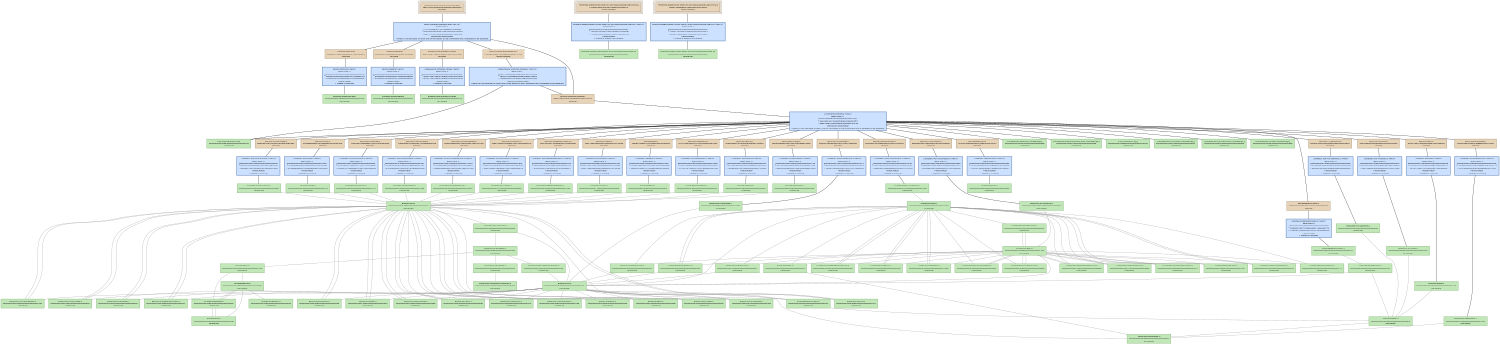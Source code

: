 digraph FontInfo {
   size = "10.000000,8.500000";
   concentrate = false;

   node [ shape = box, style = filled, color = "0.3 0.5 0.6", fillcolor = "0.3 0.2 0.9", fontname = "Monaco", fontsize = "9" ];
   n00001 [ label = "Development/FontInfo.mexmac.app\nad87319554f22ae25a6df5d270e88322\nMissing", color = "0.1 0.5 0.5", fillcolor = "0.1 0.2 0.9", peripheries = 3 ];
   n00002 [ label = "Contents/Info.plist\n26b0ac991a829b6f66872193ef08f3c4\nMissing", color = "0.1 0.5 0.5", fillcolor = "0.1 0.2 0.9" ];
   n00003 [ label = "FontInfo.build/Info.plist\n000000004355fe490000000000000296\nUpToDate" ];
   n00004 [ label = "Contents/PkgInfo\nea9af6f21b59d833c351afa2f4e9bbaa\nMissing", color = "0.1 0.5 0.5", fillcolor = "0.1 0.2 0.9" ];
   n00005 [ label = "FontInfo.build/PkgInfo\n000000004355fe490000000000000008\nUpToDate" ];
   n00006 [ label = "English.lproj/InfoPlist.strings\n4629125e77d84518dbe1508f1b76763b\nMissing", color = "0.1 0.5 0.5", fillcolor = "0.1 0.2 0.9" ];
   n00007 [ label = "English.lproj/InfoPlist.strings\n00000000434c45840000000000000228\nUpToDate" ];
   n00008 [ label = "ppc/PsychError.o\n9caa83df01081a9e0ced9f086776f603\nMissing", color = "0.1 0.5 0.5", fillcolor = "0.1 0.2 0.9" ];
   n00009 [ label = "Base/PsychError.c\n00000000434c4585000000000000563d\nUpToDate" ];
   n00010 [ label = "ppc/PsychRegisterProject.o\n099c0f9c33140f58ff62975cf48da5e1\nMissing", color = "0.1 0.5 0.5", fillcolor = "0.1 0.2 0.9" ];
   n00011 [ label = "Base/PsychRegisterProject.c\n00000000434c458500000000000012e6\nUpToDate" ];
   n00012 [ label = "ppc/PsychHelp.o\nb0bc13e65b00896344bd4c015cc429f4\nMissing", color = "0.1 0.5 0.5", fillcolor = "0.1 0.2 0.9" ];
   n00013 [ label = "Base/PsychHelp.c\n00000000434c811d00000000000005b8\nUpToDate" ];
   n00014 [ label = "ppc/MiniBox.o\n268dfa1f3d981c7c6dae5a83487bc6e5\nMissing", color = "0.1 0.5 0.5", fillcolor = "0.1 0.2 0.9" ];
   n00015 [ label = "Base/MiniBox.c\n00000000434c45850000000000000f4f\nUpToDate" ];
   n00016 [ label = "ppc/PsychMemory.o\n817016ff74a422c12991e8805e387300\nMissing", color = "0.1 0.5 0.5", fillcolor = "0.1 0.2 0.9" ];
   n00017 [ label = "Base/PsychMemory.c\n00000000434ca96200000000000003a4\nUpToDate" ];
   n00018 [ label = "ppc/ProjectTable.o\n882afa2df9a6a551d464424dd881d22b\nMissing", color = "0.1 0.5 0.5", fillcolor = "0.1 0.2 0.9" ];
   n00019 [ label = "Base/ProjectTable.c\n00000000434c4585000000000000023a\nUpToDate" ];
   n00020 [ label = "ppc/PsychInit.o\n4caebbe8b8857504f00e8e461b53439d\nMissing", color = "0.1 0.5 0.5", fillcolor = "0.1 0.2 0.9" ];
   n00021 [ label = "Base/PsychInit.c\n00000000434c45850000000000000759\nUpToDate" ];
   n00022 [ label = "ppc/PsychTimeGlue.o\nf4232f1885dcb9a07ec27cd715b62b3c\nMissing", color = "0.1 0.5 0.5", fillcolor = "0.1 0.2 0.9" ];
   n00023 [ label = "Base/PsychTimeGlue.c\n000000004355ef98000000000000157f\nUpToDate" ];
   n00024 [ label = "ppc/PsychStructGlue.o\nf4b60827581a4cb6a1ecaff3aef57ea5\nMissing", color = "0.1 0.5 0.5", fillcolor = "0.1 0.2 0.9" ];
   n00025 [ label = "Base/PsychStructGlue.c\n00000000434c45850000000000002bb8\nUpToDate" ];
   n00026 [ label = "ppc/PsychVersioning.o\na1ef6ad34427d6d7e614f7bbd06f564d\nMissing", color = "0.1 0.5 0.5", fillcolor = "0.1 0.2 0.9" ];
   n00027 [ label = "Base/PsychVersioning.c\n000000004355fe4400000000000014ee\nUpToDate" ];
   n00028 [ label = "ppc/MODULEVersion.o\nceac6b2c054ed4b082cc5a25797cd78f\nMissing", color = "0.1 0.5 0.5", fillcolor = "0.1 0.2 0.9" ];
   n00029 [ label = "Screen/MODULEVersion.c\n000000004355fcd7000000000000124e\nUpToDate" ];
   n00030 [ label = "ppc/PsychScriptingGlue.o\n84a4e9dba5a0a1a099c5861b8ccce16b\nMissing", color = "0.1 0.5 0.5", fillcolor = "0.1 0.2 0.9" ];
   n00031 [ label = "Base/PsychScriptingGlue.c\n00000000434c458500000000000105c5\nUpToDate" ];
   n00032 [ label = "ppc/mexversion.o\n163c913bfe2ab9857f44b5263c443c57\nMissing", color = "0.1 0.5 0.5", fillcolor = "0.1 0.2 0.9" ];
   n00033 [ label = "src/mexversion.c\n000000004332d94600000000000002d2\nUpToDate" ];
   n00034 [ label = "ppc/PsychCellGlue.o\n5c850f421f38bddea1c3631656969605\nMissing", color = "0.1 0.5 0.5", fillcolor = "0.1 0.2 0.9" ];
   n00035 [ label = "Base/PsychCellGlue.c\n00000000434c45850000000000001c81\nUpToDate" ];
   n00036 [ label = "ppc/RegisterProject.o\nccbb6d12566e6776a23cb1149854e03b\nMissing", color = "0.1 0.5 0.5", fillcolor = "0.1 0.2 0.9" ];
   n00037 [ label = "Fonts/RegisterProject.c\n00000000434c45850000000000000612\nUpToDate" ];
   n00038 [ label = "ppc/PsychFontGlue.o\na75f484e834c890c8dfdeea69a715f2c\nMissing", color = "0.1 0.5 0.5", fillcolor = "0.1 0.2 0.9" ];
   n00039 [ label = "Fonts/PsychFontGlue.c\n000000004355f3ad000000000000746c\nUpToDate" ];
   n00040 [ label = "ppc/FONTSSynopsis.o\ndf0f4d653b104eb40a2f4f798795b5b2\nMissing", color = "0.1 0.5 0.5", fillcolor = "0.1 0.2 0.9" ];
   n00041 [ label = "Fonts/FONTSSynopsis.c\n00000000434c4585000000000000046a\nUpToDate" ];
   n00042 [ label = "ppc/FONTSNumFonts.o\n8a448cf924392498ea65be56b9a55ee7\nMissing", color = "0.1 0.5 0.5", fillcolor = "0.1 0.2 0.9" ];
   n00043 [ label = "Fonts/FONTSNumFonts.c\n00000000434c45850000000000000408\nUpToDate" ];
   n00044 [ label = "ppc/FONTSFonts.o\n44a75ea6bcac4f88d05e457f65af75a2\nMissing", color = "0.1 0.5 0.5", fillcolor = "0.1 0.2 0.9" ];
   n00045 [ label = "Fonts/FONTSFonts.c\n00000000434c45850000000000002fb3\nUpToDate" ];
   n00046 [ label = "ppc/FontInfo.o\naccb718aa16ff9335edff3194938a00c\nMissing", color = "0.1 0.5 0.5", fillcolor = "0.1 0.2 0.9" ];
   n00047 [ label = "Fonts/FontInfo.c\n00000000434c458500000000000001ae\nUpToDate" ];
   n00048 [ label = "ppc/PsychAuthors.o\n3fd21a306b1aad8b01949184a0896e10\nMissing", color = "0.1 0.5 0.5", fillcolor = "0.1 0.2 0.9" ];
   n00049 [ label = "Base/PsychAuthors.c\n00000000434c81430000000000000d3b\nUpToDate" ];
   n00050 [ label = "MacOS/FontInfo.mexmac\nee8e19fd178052d5a6f4a5cd08124c26\nMissing", color = "0.1 0.5 0.5", fillcolor = "0.1 0.2 0.9" ];
   n00051 [ label = "Frameworks/OpenGL.framework[C]\n00000000434ac55900000000000000ee\nUpToDate" ];
   n00052 [ label = "Frameworks/ApplicationServices.framework[C]\n00000000434ac53300000000000000ee\nUpToDate" ];
   n00053 [ label = "2.95.2/libstdc++.a[C]\n00000000434abb590000000000075c68\nUpToDate" ];
   n00054 [ label = "Frameworks/CoreAudio.framework[C]\n00000000434ac55b00000000000000cc\nUpToDate" ];
   n00055 [ label = "Frameworks/CoreServices.framework[C]\n00000000434ac53600000000000000ee\nUpToDate" ];
   n00056 [ label = "Frameworks/Carbon.framework[C]\n00000000434ac53300000000000000ee\nUpToDate" ];
   n00057 [ label = "mac/mexFunction.map\n000000004332d946000000000000012e\nUpToDate" ];
   n00058 [ label = "<FontInfo.build/Script-2FD614C507306666008DA6B4.sh>[A]\n147bd51b8d10aca3f19bd4f10a7bd912\nDepsUpdated", color = "0.1 0.5 0.5", fillcolor = "0.1 0.2 0.9", peripheries = 3 ];
   n00059 [ label = "FontInfo.build/Script-2FD614C507306666008DA6B4.sh\n000000004355fe4900000000000000ec\nUpToDate" ];
   n00060 [ label = "<FontInfo.build/Script-2FD614C607306666008DA6B4.sh>[A]\n02f0a1396bbd3ce1ed3930c45f7c9b24\nDepsUpdated", color = "0.1 0.5 0.5", fillcolor = "0.1 0.2 0.9", peripheries = 3 ];
   n00061 [ label = "FontInfo.build/Script-2FD614C607306666008DA6B4.sh\n000000004355fe49000000000000003e\nUpToDate" ];
   n00062 [ label = "<MacOS/FontInfo.mexmac>\n13f048e50b2c73b4a62ef032fd757f55\nDepsUpdated", color = "0.1 0.5 0.5", fillcolor = "0.1 0.2 0.9", style = "filled,dashed" ];
   n00063 [ label = "Base/Psych.h\n00000000435548b60000000000000410\nUpToDate" ];
   n00064 [ label = "Base/PsychConstants.h\n00000000435548d4000000000000080d\nUpToDate" ];
   n00065 [ label = "Base/MiniBox.h\n00000000435548d400000000000004d6\nUpToDate" ];
   n00066 [ label = "Base/ProjectTable.h\n00000000435548d400000000000002f6\nUpToDate" ];
   n00067 [ label = "Base/PsychError.h\n00000000435548d40000000000001fe7\nUpToDate" ];
   n00068 [ label = "Base/PsychScriptingGlue.h\n00000000435548f30000000000001a37\nUpToDate" ];
   n00069 [ label = "Base/PsychStructGlue.h\n000000004355496c0000000000000bcc\nUpToDate" ];
   n00070 [ label = "Base/PsychCellGlue.h\n00000000434c458500000000000005c5\nUpToDate" ];
   n00071 [ label = "Base/PsychRegisterProject.h\n00000000435548d400000000000003f1\nUpToDate" ];
   n00072 [ label = "Base/PsychAuthors.h\n00000000435548d400000000000005e9\nUpToDate" ];
   n00073 [ label = "Base/PsychVersioning.h\n00000000435548f300000000000004dd\nUpToDate" ];
   n00074 [ label = "Base/PsychHelp.h\n00000000434c45850000000000000357\nUpToDate" ];
   n00075 [ label = "Base/PsychInit.h\n00000000435548f300000000000002db\nUpToDate" ];
   n00076 [ label = "Base/PsychMemory.h\n00000000435548d40000000000000473\nUpToDate" ];
   n00077 [ label = "Base/PsychTimeGlue.h\n000000004355ef010000000000000483\nUpToDate" ];
   n00078 [ label = "Base/PsychInstrument.h\n00000000435548d400000000000001a8\nUpToDate" ];
   n00079 [ label = "Fonts/RegisterProject.h\n00000000434c45850000000000000299\nUpToDate" ];
   n00080 [ label = "Base/TimeLists.h\n00000000435548f300000000000002a9\nUpToDate" ];
   n00081 [ label = "Base/PsychIncludes.h\n00000000435548d4000000000000074c\nUpToDate" ];
   n00082 [ label = "Base/PsychPlatform.h\n00000000435548d40000000000000589\nUpToDate" ];
   n00083 [ label = "include/mex.h\n000000004332d9460000000000003742\nUpToDate" ];
   n00084 [ label = "OS9ToolboxFragments/Events.h\n00000000434c45850000000000000236\nUpToDate" ];
   n00085 [ label = "Base/PsychPlatformConstants.h\n000000004355492f000000000000070e\nUpToDate" ];
   n00086 [ label = "include/matrix.h\n000000004332d9460000000000009ff2\nUpToDate" ];
   n00087 [ label = "include/mwdebug.h\n000000004332d9460000000000002b3c\nUpToDate" ];
   n00088 [ label = "include/tmwtypes.h\n000000004332d946000000000000458d\nUpToDate" ];
   n00089 [ label = "include/mat.h\n000000004332d94600000000000023ab\nUpToDate" ];
   n00090 [ label = "Base/Psych.h\n00000000435548b60000000000000410\nUpToDate" ];
   n00091 [ label = "Fonts/FontInfo.h\n00000000434c45850000000000000ef4\nUpToDate" ];
   n00092 [ label = "Fonts/PsychFontGlue.h\n00000000434c45850000000000000e47\nUpToDate" ];
   n00093 [ label = "Screen/Screen.h\n000000004355f28e00000000000012e0\nUpToDate" ];
   n00094 [ label = "Screen/PsychRects.h\n00000000434c458500000000000005d5\nUpToDate" ];
   n00095 [ label = "Screen/ScreenTypes.h\n00000000434c458500000000000013b6\nUpToDate" ];
   n00096 [ label = "Screen/PsychVideoGlue.h\n00000000434c458500000000000005d4\nUpToDate" ];
   n00097 [ label = "Screen/PsychScreenGlue.h\n00000000434c45850000000000000d6d\nUpToDate" ];
   n00098 [ label = "Screen/PsychWindowTextGlue.h\n00000000434c458500000000000008ee\nUpToDate" ];
   n00099 [ label = "Screen/WindowBank.h\n000000004355e68c0000000000001b31\nUpToDate" ];
   n00100 [ label = "Screen/PsychWindowGlue.h\n000000004355e21f0000000000000a66\nUpToDate" ];
   n00101 [ label = "Screen/PsychTextureSupport.h\n000000004355a03b0000000000000370\nUpToDate" ];
   n00102 [ label = "Screen/PsychAlphaBlending.h\n00000000434c458500000000000004fb\nUpToDate" ];
   n00103 [ label = "Screen/ScreenArguments.h\n00000000434c45850000000000000ca3\nUpToDate" ];
   n00104 [ label = "Screen/RegisterProject.h\n00000000434c45850000000000000284\nUpToDate" ];
   n00105 [ label = "Screen/WindowHelpers.h\n00000000434c45850000000000000773\nUpToDate" ];
   n00106 [ label = "Fonts/PsychFontGlue.h\n00000000434c45850000000000000e47\nUpToDate" ];
   n00107 [ label = "Fonts/ScreenFontGlue.h\n00000000434c45850000000000000260\nUpToDate" ];
   n00108 [ label = "Fonts/FontInfo.h\n00000000434c45850000000000000ef4\nUpToDate" ];
   n00109 [ label = "Screen/ScreenPreferenceState.h\n000000004355d9f300000000000006ba\nUpToDate" ];
   n00110 [ label = "Screen/Screen.h\n000000004355f28e00000000000012e0\nUpToDate" ];
   n00111 [ label = "Fonts/RegisterProject.h\n00000000434c45850000000000000299\nUpToDate" ];

   node [ shape = box, style = "filled,bold", color = "0.7 0.5 0.7", fillcolor = "0.7 0.2 1.0", fontname = "Monaco", fontsize = "9" ];
   c00001 [ label = "PBXCp Info.plist <wt:0>\nwaitCount: 0\n000000004355fe490000000000000296\n^ 26b0ac9959d7652666872193ef08f152\n= 26b0ac991a829b6f66872193ef08f3c4\nNeedsToRun\n1 output is missing", color = "0.6 0.5 0.7", fillcolor = "0.6 0.2 1.0" ];
   c00002 [ label = "PBXCp PkgInfo <wt:0>\nwaitCount: 0\n00000000000000000000000000000000\n^ ea9af6f21b59d833c351afa2f4e9bbaa\n= ea9af6f21b59d833c351afa2f4e9bbaa\nNeedsToRun\n1 output is missing", color = "0.6 0.5 0.7", fillcolor = "0.6 0.2 1.0" ];
   c00003 [ label = "CpResource InfoPlist.strings <wt:4>\nwaitCount: 0\n00000000000000000000000000000000\n^ 4629125e77d84518dbe1508f1b76763b\n= 4629125e77d84518dbe1508f1b76763b\nNeedsToRun\n1 output is missing", color = "0.6 0.5 0.7", fillcolor = "0.6 0.2 1.0" ];
   c00004 [ label = "CompileC PsychError.o <wt:6>\nwaitCount: 0\n000000004355492f0000000000004529\n^ 9caa83df425d53b10ced9f086776b32a\n= 9caa83df01081a9e0ced9f086776f603\nNeedsToRun\n1 output is missing", color = "0.6 0.5 0.7", fillcolor = "0.6 0.2 1.0" ];
   c00005 [ label = "CompileC PsychRegisterProject.o <wt:6>\nwaitCount: 0\n000000004355492f00000000000001f2\n^ 099c0f9c70414677ff62975cf48da413\n= 099c0f9c33140f58ff62975cf48da5e1\nNeedsToRun\n1 output is missing", color = "0.6 0.5 0.7", fillcolor = "0.6 0.2 1.0" ];
   c00006 [ label = "CompileC PsychHelp.o <wt:6>\nwaitCount: 0\n0000000043558db700000000000016ac\n^ b0bc13e6185504d444bd4c015cc43f58\n= b0bc13e65b00896344bd4c015cc429f4\nNeedsToRun\n1 output is missing", color = "0.6 0.5 0.7", fillcolor = "0.6 0.2 1.0" ];
   c00007 [ label = "CompileC MiniBox.o <wt:6>\nwaitCount: 0\n000000004355492f0000000000001c5b\n^ 268dfa1f7ecd55536dae5a83487bdabe\n= 268dfa1f3d981c7c6dae5a83487bc6e5\nNeedsToRun\n1 output is missing", color = "0.6 0.5 0.7", fillcolor = "0.6 0.2 1.0" ];
   c00008 [ label = "CompileC PsychMemory.o <wt:6>\nwaitCount: 0\n000000004355a5c800000000000010b0\n^ 817016ff37f187092991e8805e3863b0\n= 817016ff74a422c12991e8805e387300\nNeedsToRun\n1 output is missing", color = "0.6 0.5 0.7", fillcolor = "0.6 0.2 1.0" ];
   c00009 [ label = "CompileC ProjectTable.o <wt:6>\nwaitCount: 0\n000000004355492f000000000000112e\n^ 882afa2dbaf3ec7ed464424dd881c305\n= 882afa2df9a6a551d464424dd881d22b\nNeedsToRun\n1 output is missing", color = "0.6 0.5 0.7", fillcolor = "0.6 0.2 1.0" ];
   c00010 [ label = "CompileC PsychInit.o <wt:6>\nwaitCount: 0\n000000004355492f000000000000144d\n^ 4caebbe8fbd03c2bf00e8e461b5357d0\n= 4caebbe8b8857504f00e8e461b53439d\nNeedsToRun\n1 output is missing", color = "0.6 0.5 0.7", fillcolor = "0.6 0.2 1.0" ];
   c00011 [ label = "CompileC PsychTimeGlue.o <wt:6>\nwaitCount: 0\n0000000000190c700000000000001219\n^ f4232f1885c5b5d07ec27cd715b63925\n= f4232f1885dcb9a07ec27cd715b62b3c\nNeedsToRun\n1 output is missing", color = "0.6 0.5 0.7", fillcolor = "0.6 0.2 1.0" ];
   c00012 [ label = "CompileC PsychStructGlue.o <wt:6>\nwaitCount: 0\n000000004355492f00000000000038ac\n^ f4b608271b4f0599a1ecaff3aef54609\n= f4b60827581a4cb6a1ecaff3aef57ea5\nNeedsToRun\n1 output is missing", color = "0.6 0.5 0.7", fillcolor = "0.6 0.2 1.0" ];
   c00013 [ label = "CompileC PsychVersioning.o <wt:6>\nwaitCount: 0\n00000000434cf2ee00000000000007fa\n^ a1ef6ad3076b2439e614f7bbd06f51b7\n= a1ef6ad34427d6d7e614f7bbd06f564d\nNeedsToRun\n1 output is missing", color = "0.6 0.5 0.7", fillcolor = "0.6 0.2 1.0" ];
   c00014 [ label = "CompileC MODULEVersion.o <wt:6>\nwaitCount: 0\n000000004355fcd7000000000000124e\n^ ceac6b2c461b286782cc5a25797cc5c1\n= ceac6b2c054ed4b082cc5a25797cd78f\nNeedsToRun\n1 output is missing", color = "0.6 0.5 0.7", fillcolor = "0.6 0.2 1.0" ];
   c00015 [ label = "CompileC PsychScriptingGlue.o <wt:6>\nwaitCount: 0\n000000004355492f00000000000116d1\n^ 84a4e9dbe6f5e88f99c5861b8ccdf7ba\n= 84a4e9dba5a0a1a099c5861b8ccce16b\nNeedsToRun\n1 output is missing", color = "0.6 0.5 0.7", fillcolor = "0.6 0.2 1.0" ];
   c00016 [ label = "CompileC mexversion.o <wt:6>\nwaitCount: 0\n000000004332d94600000000000002d2\n^ 163c913bbd1860c37f44b5263c443e85\n= 163c913bfe2ab9857f44b5263c443c57\nNeedsToRun\n1 output is missing", color = "0.6 0.5 0.7", fillcolor = "0.6 0.2 1.0" ];
   c00017 [ label = "CompileC PsychCellGlue.o <wt:6>\nwaitCount: 0\n000000004355492f0000000000000f95\n^ 5c850f425c6df4f1a1c3631656969990\n= 5c850f421f38bddea1c3631656969605\nNeedsToRun\n1 output is missing", color = "0.6 0.5 0.7", fillcolor = "0.6 0.2 1.0" ];
   c00018 [ label = "CompileC RegisterProject.o <wt:6>\nwaitCount: 0\n000000000019ab5e000000000000074e\n^ ccbb6d125677cc28a23cb1149854e775\n= ccbb6d12566e6776a23cb1149854e03b\nNeedsToRun\n1 output is missing", color = "0.6 0.5 0.7", fillcolor = "0.6 0.2 1.0" ];
   c00019 [ label = "CompileC PsychFontGlue.o <wt:6>\nwaitCount: 0\n00000000434cfe9e0000000000007e3b\n^ a75f484ec00077928dfdeea69a712117\n= a75f484e834c890c8dfdeea69a715f2c\nNeedsToRun\n1 output is missing", color = "0.6 0.5 0.7", fillcolor = "0.6 0.2 1.0" ];
   c00020 [ label = "CompileC FONTSSynopsis.o <wt:6>\nwaitCount: 0\n00000000435535ed00000000000003e8\n^ df0f4d6578457b590a2f4f798795b65a\n= df0f4d653b104eb40a2f4f798795b5b2\nNeedsToRun\n1 output is missing", color = "0.6 0.5 0.7", fillcolor = "0.6 0.2 1.0" ];
   c00021 [ label = "CompileC FONTSNumFonts.o <wt:6>\nwaitCount: 0\n0000000000190d3300000000000000ab\n^ 8a448cf9242029abea65be56b9a55e4c\n= 8a448cf924392498ea65be56b9a55ee7\nNeedsToRun\n1 output is missing", color = "0.6 0.5 0.7", fillcolor = "0.6 0.2 1.0" ];
   c00022 [ label = "CompileC FONTSFonts.o <wt:6>\nwaitCount: 0\n0000000000190d330000000000002b10\n^ 44a75ea6bcb542bbd05e457f65af5eb2\n= 44a75ea6bcac4f88d05e457f65af75a2\nNeedsToRun\n1 output is missing", color = "0.6 0.5 0.7", fillcolor = "0.6 0.2 1.0" ];
   c00023 [ label = "CompileC FontInfo.o <wt:6>\nwaitCount: 0\n0000000000190d33000000000000050d\n^ accb718aa176f4005edff3194938a501\n= accb718aa16ff9335edff3194938a00c\nNeedsToRun\n1 output is missing", color = "0.6 0.5 0.7", fillcolor = "0.6 0.2 1.0" ];
   c00024 [ label = "CompileC PsychAuthors.o <wt:6>\nwaitCount: 0\n0000000043558de90000000000001e2f\n^ 3fd21a30284f206201949184a089703f\n= 3fd21a306b1aad8b01949184a0896e10\nNeedsToRun\n1 output is missing", color = "0.6 0.5 0.7", fillcolor = "0.6 0.2 1.0" ];
   c00025 [ label = "Ld FontInfo.mexmac <wt:6>\nwaitCount: 21\n0e29b23e46fe188a6b4d9db35eec7351\n^ e0a7abc3517e4a5fcdb9387e56fe3f77\n= ee8e19fd178052d5a6f4a5cd08124c26\nIndirectlyNeedsToRun\nNeeds to run because at least one of the inputs to the command are scheduled to be updated.", color = "0.6 0.5 0.7", fillcolor = "0.6 0.2 1.0" ];
   c00026 [ label = "PhaseScriptExecution Script-2FD614C507306666008DA6B4.sh <wt:10>\nwaitCount: 0\n000000004355fe4900000000000000ec\n^ 147bd51bce4552eaf19bd4f10a7bd9fe\n= 147bd51b8d10aca3f19bd4f10a7bd912\nNeedsToRun\n1 output is always out-of-date", color = "0.6 0.5 0.7", fillcolor = "0.6 0.2 1.0" ];
   c00027 [ label = "PhaseScriptExecution Script-2FD614C607306666008DA6B4.sh <wt:12>\nwaitCount: 0\n000000004355fe49000000000000003e\n^ 02f0a13928e8c2a8ed3930c45f7c9b1a\n= 02f0a1396bbd3ce1ed3930c45f7c9b24\nNeedsToRun\n1 output is always out-of-date", color = "0.6 0.5 0.7", fillcolor = "0.6 0.2 1.0" ];
   c00028 [ label = "EditSymbols FontInfo.mexmac <wt:13>\nwaitCount: 1\nee8e19fd54b28b93a6f4a5cd08124d08\n^ fd7e51185f9ef82700da55fff567325d\n= 13f048e50b2c73b4a62ef032fd757f55\nIndirectlyNeedsToRun\nNeeds to run because at least one of the inputs to the command are scheduled to be updated.", color = "0.6 0.5 0.7", fillcolor = "0.6 0.2 1.0" ];
   c00029 [ label = "Touch FontInfo.mexmac.app <wt:14>\nwaitCount: 5\n777d192d6aaf27257eed8b41f5f00d26\n^ dafa28b83e5d0dc724807e9385188e04\n= ad87319554f22ae25a6df5d270e88322\nIndirectlyNeedsToRun\nNeeds to run because at least one of the inputs to the command are scheduled to be updated.", color = "0.6 0.5 0.7", fillcolor = "0.6 0.2 1.0" ];

   edge [ style = solid, color = black, arrowhead = none, arrowtail = normal ];
   n00001 -> { c00029 };
   n00002 -> { c00001 };
   n00004 -> { c00002 };
   n00006 -> { c00003 };
   n00008 -> { c00004 };
   n00010 -> { c00005 };
   n00012 -> { c00006 };
   n00014 -> { c00007 };
   n00016 -> { c00008 };
   n00018 -> { c00009 };
   n00020 -> { c00010 };
   n00022 -> { c00011 };
   n00024 -> { c00012 };
   n00026 -> { c00013 };
   n00028 -> { c00014 };
   n00030 -> { c00015 };
   n00032 -> { c00016 };
   n00034 -> { c00017 };
   n00036 -> { c00018 };
   n00038 -> { c00019 };
   n00040 -> { c00020 };
   n00042 -> { c00021 };
   n00044 -> { c00022 };
   n00046 -> { c00023 };
   n00048 -> { c00024 };
   n00050 -> { c00025 };
   n00058 -> { c00026 };
   n00060 -> { c00027 };
   n00062 -> { c00028 };
   c00001 -> { n00003 };
   c00002 -> { n00005 n00005 };
   c00003 -> { n00007 n00007 };
   c00004 -> { n00009 };
   c00005 -> { n00011 };
   c00006 -> { n00013 };
   c00007 -> { n00015 };
   c00008 -> { n00017 };
   c00009 -> { n00019 };
   c00010 -> { n00021 };
   c00011 -> { n00023 };
   c00012 -> { n00025 };
   c00013 -> { n00027 };
   c00014 -> { n00029 };
   c00015 -> { n00031 };
   c00016 -> { n00033 };
   c00017 -> { n00035 };
   c00018 -> { n00037 };
   c00019 -> { n00039 };
   c00020 -> { n00041 };
   c00021 -> { n00043 };
   c00022 -> { n00045 };
   c00023 -> { n00047 };
   c00024 -> { n00049 };
   c00025 -> { n00008 n00010 n00012 n00014 n00016 n00018 n00020 n00022 n00024 n00026 n00028 n00030 n00032 n00034 n00036 n00038 n00040 n00042 n00044 n00046 n00048 n00051 n00052 n00053 n00054 n00055 n00056 n00057 };
   c00026 -> { n00059 };
   c00027 -> { n00061 };
   c00028 -> { n00050 n00057 };
   c00029 -> { n00002 n00004 n00006 n00050 n00062 };

   edge [ style = solid, color = gray60, arrowhead = none, arrowtail = normal ];
   n00009 -> { n00063 };
   n00011 -> { n00063 };
   n00013 -> { n00063 };
   n00015 -> { n00063 };
   n00017 -> { n00063 };
   n00019 -> { n00063 };
   n00021 -> { n00063 };
   n00023 -> { n00090 };
   n00025 -> { n00063 };
   n00027 -> { n00063 };
   n00029 -> { n00093 };
   n00031 -> { n00063 };
   n00035 -> { n00063 };
   n00037 -> { n00111 };
   n00039 -> { n00092 };
   n00041 -> { n00110 };
   n00043 -> { n00091 };
   n00045 -> { n00091 };
   n00047 -> { n00091 };
   n00049 -> { n00063 };
   n00063 -> { n00064 n00065 n00066 n00067 n00068 n00069 n00070 n00071 n00072 n00073 n00074 n00075 n00076 n00077 n00078 n00079 n00080 };
   n00064 -> { n00081 };
   n00065 -> { n00063 };
   n00066 -> { n00063 };
   n00067 -> { n00063 };
   n00068 -> { n00063 };
   n00069 -> { n00063 };
   n00070 -> { n00063 };
   n00071 -> { n00063 };
   n00072 -> { n00063 };
   n00073 -> { n00063 };
   n00074 -> { n00063 };
   n00075 -> { n00063 };
   n00077 -> { n00090 };
   n00078 -> { n00063 };
   n00079 -> { n00090 n00091 };
   n00081 -> { n00082 n00083 n00083 n00084 n00083 };
   n00082 -> { n00085 };
   n00083 -> { n00086 n00086 n00087 };
   n00084 -> { n00090 };
   n00086 -> { n00088 n00087 };
   n00087 -> { n00086 n00089 };
   n00089 -> { n00086 n00087 };
   n00090 -> { n00064 n00065 n00066 n00067 n00068 n00069 n00070 n00071 n00072 n00073 n00074 n00075 n00076 n00077 n00078 n00079 n00080 };
   n00091 -> { n00092 };
   n00092 -> { n00090 };
   n00093 -> { n00090 n00094 n00095 n00096 n00097 n00098 n00099 n00100 n00101 n00102 n00103 n00104 n00105 n00106 n00107 n00108 n00109 };
   n00094 -> { n00093 };
   n00095 -> { n00093 };
   n00096 -> { n00110 };
   n00097 -> { n00110 };
   n00098 -> { n00110 };
   n00099 -> { n00093 };
   n00100 -> { n00110 };
   n00101 -> { n00110 };
   n00102 -> { n00110 };
   n00103 -> { n00093 };
   n00104 -> { n00090 n00093 };
   n00106 -> { n00090 };
   n00107 -> { n00090 };
   n00108 -> { n00092 };
   n00109 -> { n00093 };
   n00110 -> { n00090 n00094 n00095 n00096 n00097 n00098 n00099 n00100 n00101 n00102 n00103 n00104 n00105 n00106 n00107 n00108 n00109 };
   n00111 -> { n00090 n00091 };
}

